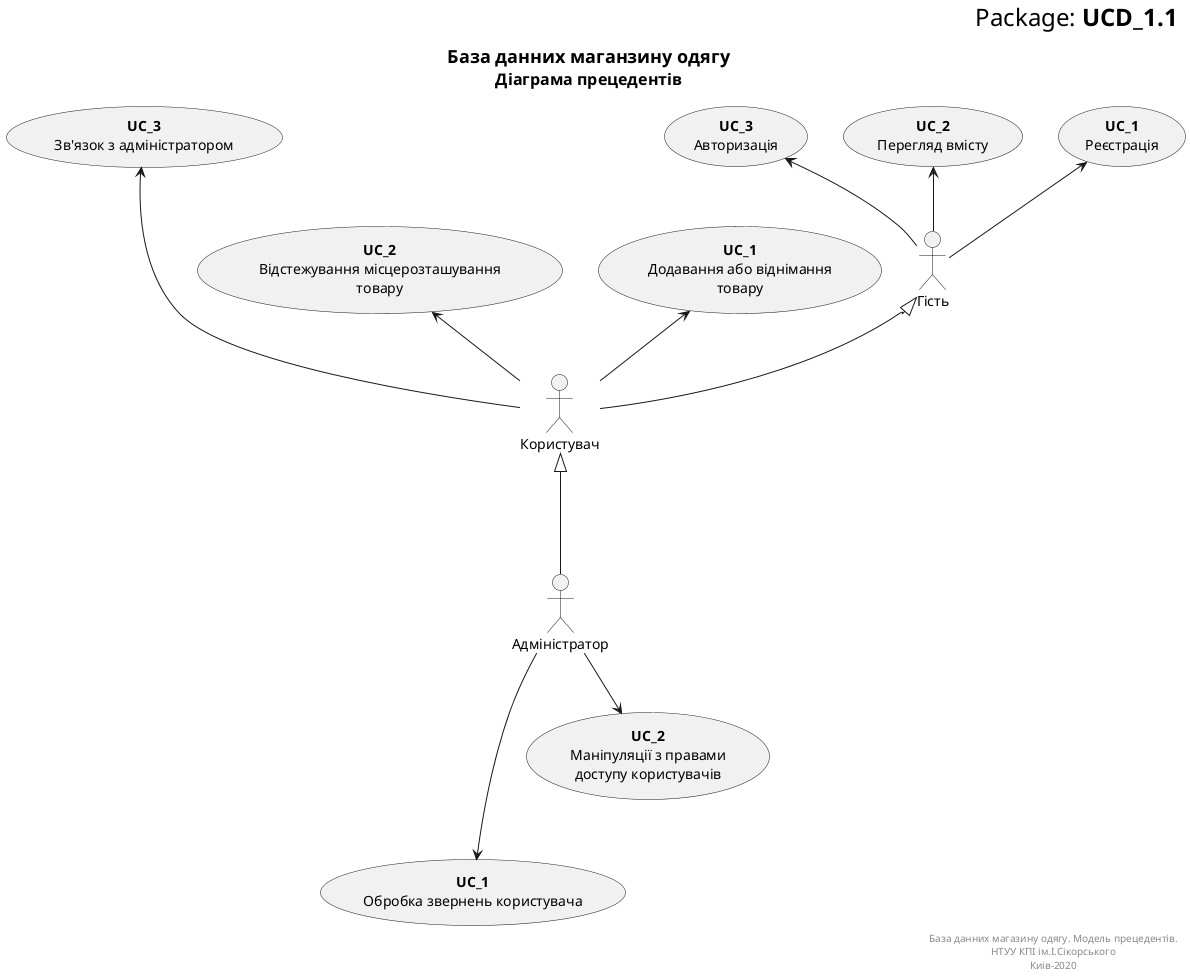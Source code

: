 @startuml
right header
<font size=24 color=black>Package: <b>UCD_1.1
end header

title
<font size=18 color=black>База данних маганзину одягу
<font size=16 color=black>Діаграма прецедентів
end title

actor "Гість" as Guest
actor "Користувач" as User
actor "Адміністратор" as Admin

' UCes for Guest:
usecase "<b>UC_1</b>\nРеєстрація" as UC1_Guest
usecase "<b>UC_2</b>\nПерегляд вмісту" as UC2_Guest
usecase "<b>UC_3</b>\nАвторизація" as UC3_Guest



' UCes for User:
usecase "<b>UC_1</b>\nДодавання або віднімання\nтовару" as UC1_User
usecase "<b>UC_2</b>\nВідстежування місцерозташування\nтовару" as UC2_User
usecase "<b>UC_3</b>\nЗв'язок з адміністратором" as UC3_User


' UCes for Admin:
usecase "<b>UC_1</b>\nОбробка звернень користувача" as UC1_Admin
usecase "<b>UC_2</b>\nМаніпуляції з правами\nдоступу користувачів" as UC2_Admin


' Actors connections
User -u-|> Guest

Admin -u--|> User


' UCes connectios
Guest -u-> UC1_Guest
Guest -u-> UC2_Guest
Guest -u-> UC3_Guest



User -u-> UC1_User
User -u-> UC2_User
User -u--> UC3_User


Admin -d--> UC1_Admin
Admin -d-> UC2_Admin


right footer
База данних магазину одягу. Модель прецедентів.
НТУУ КПІ ім.І.Сікорського
Киів-2020
end footer
@enduml
